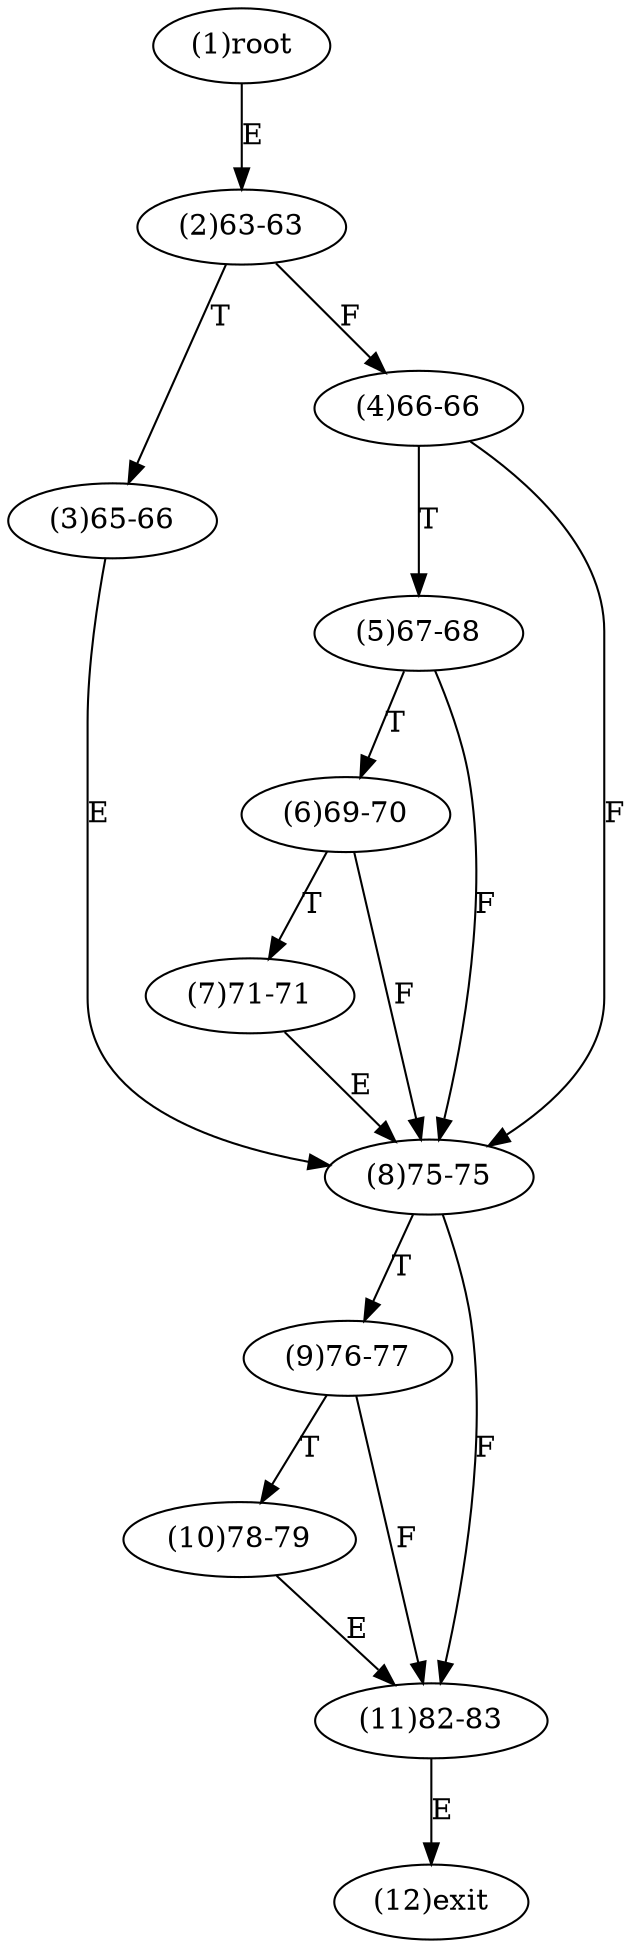 digraph "" { 
1[ label="(1)root"];
2[ label="(2)63-63"];
3[ label="(3)65-66"];
4[ label="(4)66-66"];
5[ label="(5)67-68"];
6[ label="(6)69-70"];
7[ label="(7)71-71"];
8[ label="(8)75-75"];
9[ label="(9)76-77"];
10[ label="(10)78-79"];
11[ label="(11)82-83"];
12[ label="(12)exit"];
1->2[ label="E"];
2->4[ label="F"];
2->3[ label="T"];
3->8[ label="E"];
4->8[ label="F"];
4->5[ label="T"];
5->8[ label="F"];
5->6[ label="T"];
6->8[ label="F"];
6->7[ label="T"];
7->8[ label="E"];
8->11[ label="F"];
8->9[ label="T"];
9->11[ label="F"];
9->10[ label="T"];
10->11[ label="E"];
11->12[ label="E"];
}